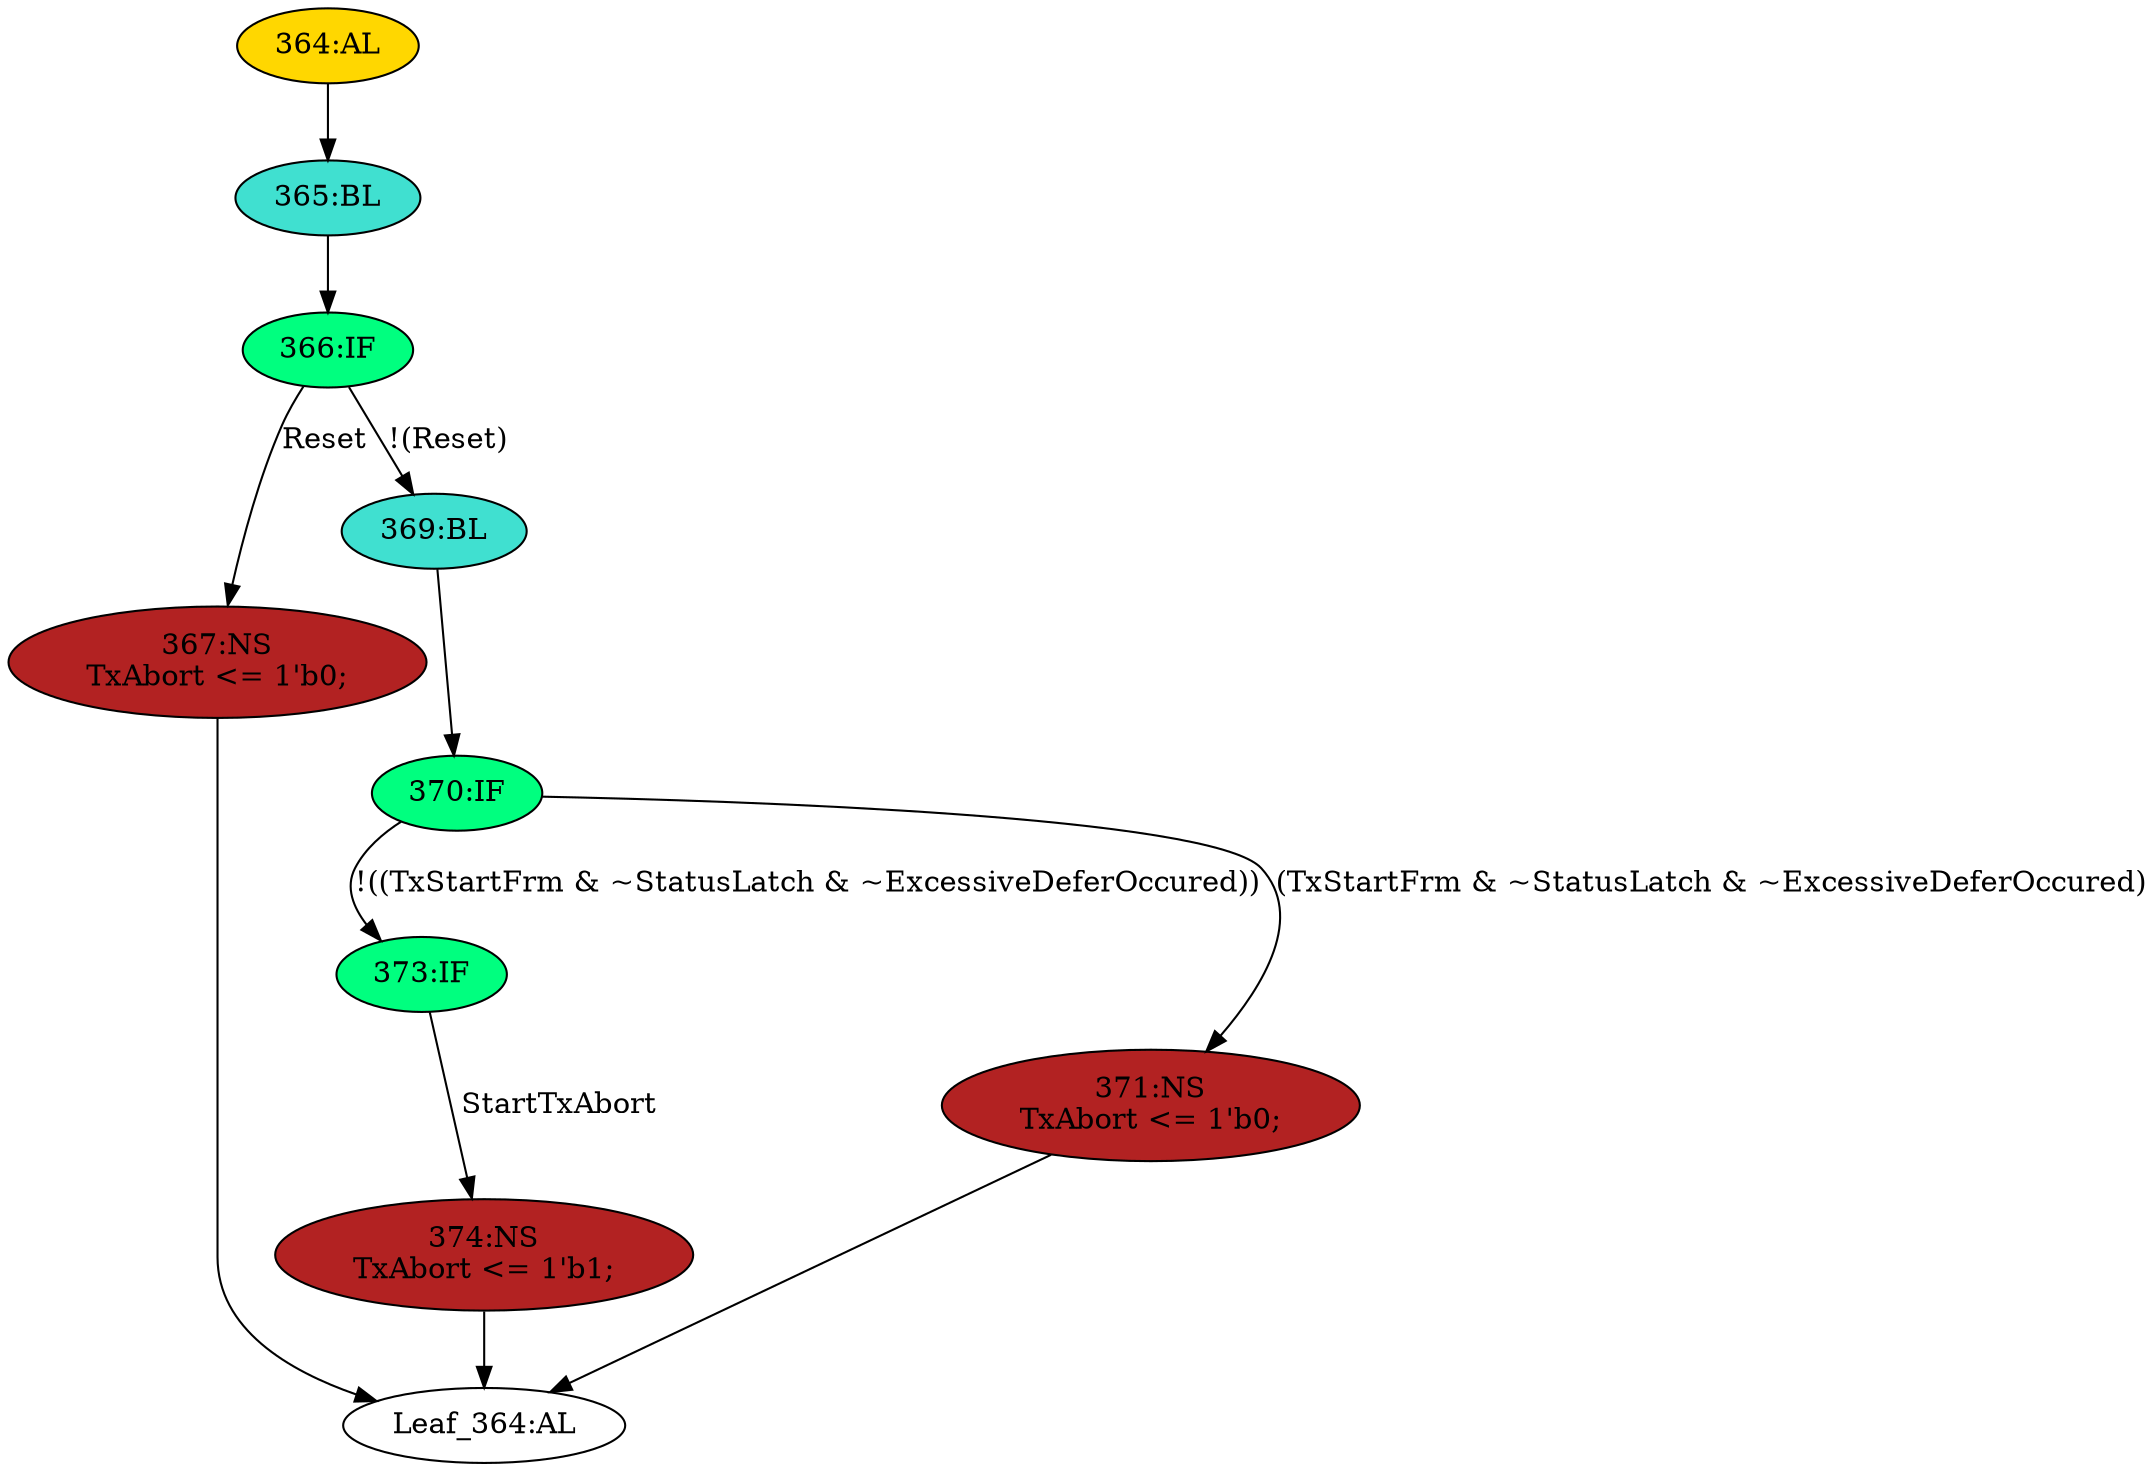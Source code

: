 strict digraph "" {
	node [label="\N"];
	"367:NS"	 [ast="<pyverilog.vparser.ast.NonblockingSubstitution object at 0x7ff826da2410>",
		fillcolor=firebrick,
		label="367:NS
TxAbort <= 1'b0;",
		statements="[<pyverilog.vparser.ast.NonblockingSubstitution object at 0x7ff826da2410>]",
		style=filled,
		typ=NonblockingSubstitution];
	"Leaf_364:AL"	 [def_var="['TxAbort']",
		label="Leaf_364:AL"];
	"367:NS" -> "Leaf_364:AL"	 [cond="[]",
		lineno=None];
	"373:IF"	 [ast="<pyverilog.vparser.ast.IfStatement object at 0x7ff8277fd8d0>",
		fillcolor=springgreen,
		label="373:IF",
		statements="[]",
		style=filled,
		typ=IfStatement];
	"374:NS"	 [ast="<pyverilog.vparser.ast.NonblockingSubstitution object at 0x7ff8277fd790>",
		fillcolor=firebrick,
		label="374:NS
TxAbort <= 1'b1;",
		statements="[<pyverilog.vparser.ast.NonblockingSubstitution object at 0x7ff8277fd790>]",
		style=filled,
		typ=NonblockingSubstitution];
	"373:IF" -> "374:NS"	 [cond="['StartTxAbort']",
		label=StartTxAbort,
		lineno=373];
	"366:IF"	 [ast="<pyverilog.vparser.ast.IfStatement object at 0x7ff8277fd510>",
		fillcolor=springgreen,
		label="366:IF",
		statements="[]",
		style=filled,
		typ=IfStatement];
	"366:IF" -> "367:NS"	 [cond="['Reset']",
		label=Reset,
		lineno=366];
	"369:BL"	 [ast="<pyverilog.vparser.ast.Block object at 0x7ff8277fd750>",
		fillcolor=turquoise,
		label="369:BL",
		statements="[]",
		style=filled,
		typ=Block];
	"366:IF" -> "369:BL"	 [cond="['Reset']",
		label="!(Reset)",
		lineno=366];
	"365:BL"	 [ast="<pyverilog.vparser.ast.Block object at 0x7ff8277fd3d0>",
		fillcolor=turquoise,
		label="365:BL",
		statements="[]",
		style=filled,
		typ=Block];
	"365:BL" -> "366:IF"	 [cond="[]",
		lineno=None];
	"371:NS"	 [ast="<pyverilog.vparser.ast.NonblockingSubstitution object at 0x7ff8277fda10>",
		fillcolor=firebrick,
		label="371:NS
TxAbort <= 1'b0;",
		statements="[<pyverilog.vparser.ast.NonblockingSubstitution object at 0x7ff8277fda10>]",
		style=filled,
		typ=NonblockingSubstitution];
	"371:NS" -> "Leaf_364:AL"	 [cond="[]",
		lineno=None];
	"370:IF"	 [ast="<pyverilog.vparser.ast.IfStatement object at 0x7ff8277fd7d0>",
		fillcolor=springgreen,
		label="370:IF",
		statements="[]",
		style=filled,
		typ=IfStatement];
	"369:BL" -> "370:IF"	 [cond="[]",
		lineno=None];
	"370:IF" -> "373:IF"	 [cond="['TxStartFrm', 'StatusLatch', 'ExcessiveDeferOccured']",
		label="!((TxStartFrm & ~StatusLatch & ~ExcessiveDeferOccured))",
		lineno=370];
	"370:IF" -> "371:NS"	 [cond="['TxStartFrm', 'StatusLatch', 'ExcessiveDeferOccured']",
		label="(TxStartFrm & ~StatusLatch & ~ExcessiveDeferOccured)",
		lineno=370];
	"364:AL"	 [ast="<pyverilog.vparser.ast.Always object at 0x7ff8277fd210>",
		clk_sens=False,
		fillcolor=gold,
		label="364:AL",
		sens="['MTxClk', 'Reset']",
		statements="[]",
		style=filled,
		typ=Always,
		use_var="['Reset', 'StartTxAbort', 'TxStartFrm', 'StatusLatch', 'ExcessiveDeferOccured']"];
	"364:AL" -> "365:BL"	 [cond="[]",
		lineno=None];
	"374:NS" -> "Leaf_364:AL"	 [cond="[]",
		lineno=None];
}
